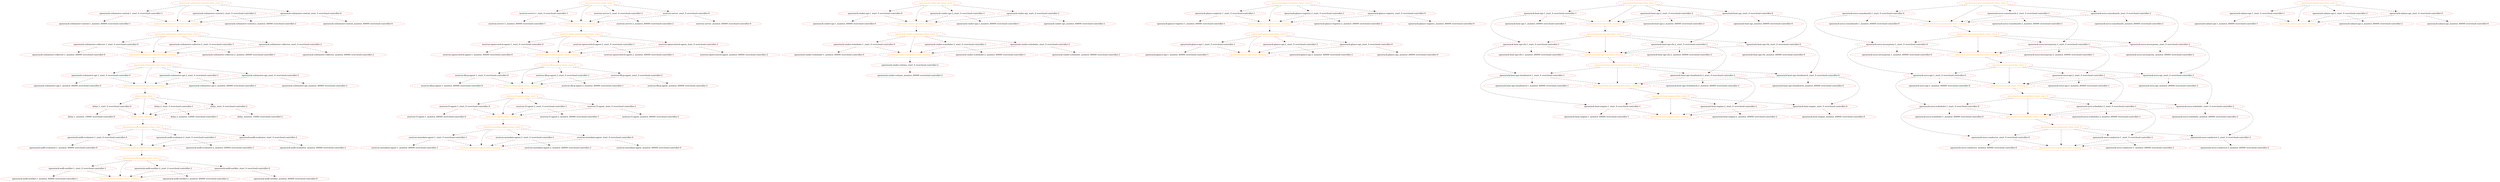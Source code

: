  digraph "g" {
"delay-clone_running_0" -> "openstack-aodh-evaluator-clone_start_0" [ style = dashed]
"delay-clone_running_0" [ style=dashed color="red" fontcolor="orange"]
"delay-clone_start_0" -> "delay-clone_running_0" [ style = dashed]
"delay-clone_start_0" -> "delay:1_start_0 overcloud-controller-0" [ style = dashed]
"delay-clone_start_0" -> "delay:2_start_0 overcloud-controller-1" [ style = dashed]
"delay-clone_start_0" -> "delay_start_0 overcloud-controller-2" [ style = dashed]
"delay-clone_start_0" [ style=dashed color="red" fontcolor="orange"]
"delay:1_monitor_10000 overcloud-controller-0" [ style=dashed color="red" fontcolor="black"]
"delay:1_start_0 overcloud-controller-0" -> "delay-clone_running_0" [ style = dashed]
"delay:1_start_0 overcloud-controller-0" -> "delay:1_monitor_10000 overcloud-controller-0" [ style = dashed]
"delay:1_start_0 overcloud-controller-0" [ style=dashed color="red" fontcolor="black"]
"delay:2_monitor_10000 overcloud-controller-1" [ style=dashed color="red" fontcolor="black"]
"delay:2_start_0 overcloud-controller-1" -> "delay-clone_running_0" [ style = dashed]
"delay:2_start_0 overcloud-controller-1" -> "delay:2_monitor_10000 overcloud-controller-1" [ style = dashed]
"delay:2_start_0 overcloud-controller-1" [ style=dashed color="red" fontcolor="black"]
"delay_monitor_10000 overcloud-controller-2" [ style=dashed color="red" fontcolor="black"]
"delay_start_0 overcloud-controller-2" -> "delay-clone_running_0" [ style = dashed]
"delay_start_0 overcloud-controller-2" -> "delay_monitor_10000 overcloud-controller-2" [ style = dashed]
"delay_start_0 overcloud-controller-2" [ style=dashed color="red" fontcolor="black"]
"neutron-dhcp-agent-clone_running_0" -> "neutron-l3-agent-clone_start_0" [ style = dashed]
"neutron-dhcp-agent-clone_running_0" [ style=dashed color="red" fontcolor="orange"]
"neutron-dhcp-agent-clone_start_0" -> "neutron-dhcp-agent-clone_running_0" [ style = dashed]
"neutron-dhcp-agent-clone_start_0" -> "neutron-dhcp-agent:1_start_0 overcloud-controller-0" [ style = dashed]
"neutron-dhcp-agent-clone_start_0" -> "neutron-dhcp-agent:2_start_0 overcloud-controller-1" [ style = dashed]
"neutron-dhcp-agent-clone_start_0" -> "neutron-dhcp-agent_start_0 overcloud-controller-2" [ style = dashed]
"neutron-dhcp-agent-clone_start_0" [ style=dashed color="red" fontcolor="orange"]
"neutron-dhcp-agent:1_monitor_60000 overcloud-controller-0" [ style=dashed color="red" fontcolor="black"]
"neutron-dhcp-agent:1_start_0 overcloud-controller-0" -> "neutron-dhcp-agent-clone_running_0" [ style = dashed]
"neutron-dhcp-agent:1_start_0 overcloud-controller-0" -> "neutron-dhcp-agent:1_monitor_60000 overcloud-controller-0" [ style = dashed]
"neutron-dhcp-agent:1_start_0 overcloud-controller-0" [ style=dashed color="red" fontcolor="black"]
"neutron-dhcp-agent:2_monitor_60000 overcloud-controller-1" [ style=dashed color="red" fontcolor="black"]
"neutron-dhcp-agent:2_start_0 overcloud-controller-1" -> "neutron-dhcp-agent-clone_running_0" [ style = dashed]
"neutron-dhcp-agent:2_start_0 overcloud-controller-1" -> "neutron-dhcp-agent:2_monitor_60000 overcloud-controller-1" [ style = dashed]
"neutron-dhcp-agent:2_start_0 overcloud-controller-1" [ style=dashed color="red" fontcolor="black"]
"neutron-dhcp-agent_monitor_60000 overcloud-controller-2" [ style=dashed color="red" fontcolor="black"]
"neutron-dhcp-agent_start_0 overcloud-controller-2" -> "neutron-dhcp-agent-clone_running_0" [ style = dashed]
"neutron-dhcp-agent_start_0 overcloud-controller-2" -> "neutron-dhcp-agent_monitor_60000 overcloud-controller-2" [ style = dashed]
"neutron-dhcp-agent_start_0 overcloud-controller-2" [ style=dashed color="red" fontcolor="black"]
"neutron-l3-agent-clone_running_0" -> "neutron-metadata-agent-clone_start_0" [ style = dashed]
"neutron-l3-agent-clone_running_0" [ style=dashed color="red" fontcolor="orange"]
"neutron-l3-agent-clone_start_0" -> "neutron-l3-agent-clone_running_0" [ style = dashed]
"neutron-l3-agent-clone_start_0" -> "neutron-l3-agent:1_start_0 overcloud-controller-0" [ style = dashed]
"neutron-l3-agent-clone_start_0" -> "neutron-l3-agent:2_start_0 overcloud-controller-1" [ style = dashed]
"neutron-l3-agent-clone_start_0" -> "neutron-l3-agent_start_0 overcloud-controller-2" [ style = dashed]
"neutron-l3-agent-clone_start_0" [ style=dashed color="red" fontcolor="orange"]
"neutron-l3-agent:1_monitor_60000 overcloud-controller-0" [ style=dashed color="red" fontcolor="black"]
"neutron-l3-agent:1_start_0 overcloud-controller-0" -> "neutron-l3-agent-clone_running_0" [ style = dashed]
"neutron-l3-agent:1_start_0 overcloud-controller-0" -> "neutron-l3-agent:1_monitor_60000 overcloud-controller-0" [ style = dashed]
"neutron-l3-agent:1_start_0 overcloud-controller-0" [ style=dashed color="red" fontcolor="black"]
"neutron-l3-agent:2_monitor_60000 overcloud-controller-1" [ style=dashed color="red" fontcolor="black"]
"neutron-l3-agent:2_start_0 overcloud-controller-1" -> "neutron-l3-agent-clone_running_0" [ style = dashed]
"neutron-l3-agent:2_start_0 overcloud-controller-1" -> "neutron-l3-agent:2_monitor_60000 overcloud-controller-1" [ style = dashed]
"neutron-l3-agent:2_start_0 overcloud-controller-1" [ style=dashed color="red" fontcolor="black"]
"neutron-l3-agent_monitor_60000 overcloud-controller-2" [ style=dashed color="red" fontcolor="black"]
"neutron-l3-agent_start_0 overcloud-controller-2" -> "neutron-l3-agent-clone_running_0" [ style = dashed]
"neutron-l3-agent_start_0 overcloud-controller-2" -> "neutron-l3-agent_monitor_60000 overcloud-controller-2" [ style = dashed]
"neutron-l3-agent_start_0 overcloud-controller-2" [ style=dashed color="red" fontcolor="black"]
"neutron-metadata-agent-clone_running_0" [ style=dashed color="red" fontcolor="orange"]
"neutron-metadata-agent-clone_start_0" -> "neutron-metadata-agent-clone_running_0" [ style = dashed]
"neutron-metadata-agent-clone_start_0" -> "neutron-metadata-agent:1_start_0 overcloud-controller-1" [ style = dashed]
"neutron-metadata-agent-clone_start_0" -> "neutron-metadata-agent:2_start_0 overcloud-controller-2" [ style = dashed]
"neutron-metadata-agent-clone_start_0" -> "neutron-metadata-agent_start_0 overcloud-controller-0" [ style = dashed]
"neutron-metadata-agent-clone_start_0" [ style=dashed color="red" fontcolor="orange"]
"neutron-metadata-agent:1_monitor_60000 overcloud-controller-1" [ style=dashed color="red" fontcolor="black"]
"neutron-metadata-agent:1_start_0 overcloud-controller-1" -> "neutron-metadata-agent-clone_running_0" [ style = dashed]
"neutron-metadata-agent:1_start_0 overcloud-controller-1" -> "neutron-metadata-agent:1_monitor_60000 overcloud-controller-1" [ style = dashed]
"neutron-metadata-agent:1_start_0 overcloud-controller-1" [ style=dashed color="red" fontcolor="black"]
"neutron-metadata-agent:2_monitor_60000 overcloud-controller-2" [ style=dashed color="red" fontcolor="black"]
"neutron-metadata-agent:2_start_0 overcloud-controller-2" -> "neutron-metadata-agent-clone_running_0" [ style = dashed]
"neutron-metadata-agent:2_start_0 overcloud-controller-2" -> "neutron-metadata-agent:2_monitor_60000 overcloud-controller-2" [ style = dashed]
"neutron-metadata-agent:2_start_0 overcloud-controller-2" [ style=dashed color="red" fontcolor="black"]
"neutron-metadata-agent_monitor_60000 overcloud-controller-0" [ style=dashed color="red" fontcolor="black"]
"neutron-metadata-agent_start_0 overcloud-controller-0" -> "neutron-metadata-agent-clone_running_0" [ style = dashed]
"neutron-metadata-agent_start_0 overcloud-controller-0" -> "neutron-metadata-agent_monitor_60000 overcloud-controller-0" [ style = dashed]
"neutron-metadata-agent_start_0 overcloud-controller-0" [ style=dashed color="red" fontcolor="black"]
"neutron-openvswitch-agent-clone_running_0" -> "neutron-dhcp-agent-clone_start_0" [ style = dashed]
"neutron-openvswitch-agent-clone_running_0" [ style=dashed color="red" fontcolor="orange"]
"neutron-openvswitch-agent-clone_start_0" -> "neutron-openvswitch-agent-clone_running_0" [ style = dashed]
"neutron-openvswitch-agent-clone_start_0" -> "neutron-openvswitch-agent:1_start_0 overcloud-controller-0" [ style = dashed]
"neutron-openvswitch-agent-clone_start_0" -> "neutron-openvswitch-agent:2_start_0 overcloud-controller-1" [ style = dashed]
"neutron-openvswitch-agent-clone_start_0" -> "neutron-openvswitch-agent_start_0 overcloud-controller-2" [ style = dashed]
"neutron-openvswitch-agent-clone_start_0" [ style=dashed color="red" fontcolor="orange"]
"neutron-openvswitch-agent:1_monitor_60000 overcloud-controller-0" [ style=dashed color="red" fontcolor="black"]
"neutron-openvswitch-agent:1_start_0 overcloud-controller-0" -> "neutron-openvswitch-agent-clone_running_0" [ style = dashed]
"neutron-openvswitch-agent:1_start_0 overcloud-controller-0" -> "neutron-openvswitch-agent:1_monitor_60000 overcloud-controller-0" [ style = dashed]
"neutron-openvswitch-agent:1_start_0 overcloud-controller-0" [ style=dashed color="red" fontcolor="black"]
"neutron-openvswitch-agent:2_monitor_60000 overcloud-controller-1" [ style=dashed color="red" fontcolor="black"]
"neutron-openvswitch-agent:2_start_0 overcloud-controller-1" -> "neutron-openvswitch-agent-clone_running_0" [ style = dashed]
"neutron-openvswitch-agent:2_start_0 overcloud-controller-1" -> "neutron-openvswitch-agent:2_monitor_60000 overcloud-controller-1" [ style = dashed]
"neutron-openvswitch-agent:2_start_0 overcloud-controller-1" [ style=dashed color="red" fontcolor="black"]
"neutron-openvswitch-agent_monitor_60000 overcloud-controller-2" [ style=dashed color="red" fontcolor="black"]
"neutron-openvswitch-agent_start_0 overcloud-controller-2" -> "neutron-openvswitch-agent-clone_running_0" [ style = dashed]
"neutron-openvswitch-agent_start_0 overcloud-controller-2" -> "neutron-openvswitch-agent_monitor_60000 overcloud-controller-2" [ style = dashed]
"neutron-openvswitch-agent_start_0 overcloud-controller-2" [ style=dashed color="red" fontcolor="black"]
"neutron-server-clone_running_0" -> "neutron-openvswitch-agent-clone_start_0" [ style = dashed]
"neutron-server-clone_running_0" [ style=dashed color="red" fontcolor="orange"]
"neutron-server-clone_start_0" -> "neutron-server-clone_running_0" [ style = dashed]
"neutron-server-clone_start_0" -> "neutron-server:1_start_0 overcloud-controller-1" [ style = dashed]
"neutron-server-clone_start_0" -> "neutron-server:2_start_0 overcloud-controller-2" [ style = dashed]
"neutron-server-clone_start_0" -> "neutron-server_start_0 overcloud-controller-0" [ style = dashed]
"neutron-server-clone_start_0" [ style=dashed color="red" fontcolor="orange"]
"neutron-server:1_monitor_60000 overcloud-controller-1" [ style=dashed color="red" fontcolor="black"]
"neutron-server:1_start_0 overcloud-controller-1" -> "neutron-server-clone_running_0" [ style = dashed]
"neutron-server:1_start_0 overcloud-controller-1" -> "neutron-server:1_monitor_60000 overcloud-controller-1" [ style = dashed]
"neutron-server:1_start_0 overcloud-controller-1" [ style=dashed color="red" fontcolor="black"]
"neutron-server:2_monitor_60000 overcloud-controller-2" [ style=dashed color="red" fontcolor="black"]
"neutron-server:2_start_0 overcloud-controller-2" -> "neutron-server-clone_running_0" [ style = dashed]
"neutron-server:2_start_0 overcloud-controller-2" -> "neutron-server:2_monitor_60000 overcloud-controller-2" [ style = dashed]
"neutron-server:2_start_0 overcloud-controller-2" [ style=dashed color="red" fontcolor="black"]
"neutron-server_monitor_60000 overcloud-controller-0" [ style=dashed color="red" fontcolor="black"]
"neutron-server_start_0 overcloud-controller-0" -> "neutron-server-clone_running_0" [ style = dashed]
"neutron-server_start_0 overcloud-controller-0" -> "neutron-server_monitor_60000 overcloud-controller-0" [ style = dashed]
"neutron-server_start_0 overcloud-controller-0" [ style=dashed color="red" fontcolor="black"]
"openstack-aodh-evaluator-clone_running_0" -> "openstack-aodh-notifier-clone_start_0" [ style = dashed]
"openstack-aodh-evaluator-clone_running_0" [ style=dashed color="red" fontcolor="orange"]
"openstack-aodh-evaluator-clone_start_0" -> "openstack-aodh-evaluator-clone_running_0" [ style = dashed]
"openstack-aodh-evaluator-clone_start_0" -> "openstack-aodh-evaluator:1_start_0 overcloud-controller-0" [ style = dashed]
"openstack-aodh-evaluator-clone_start_0" -> "openstack-aodh-evaluator:2_start_0 overcloud-controller-1" [ style = dashed]
"openstack-aodh-evaluator-clone_start_0" -> "openstack-aodh-evaluator_start_0 overcloud-controller-2" [ style = dashed]
"openstack-aodh-evaluator-clone_start_0" [ style=dashed color="red" fontcolor="orange"]
"openstack-aodh-evaluator:1_monitor_60000 overcloud-controller-0" [ style=dashed color="red" fontcolor="black"]
"openstack-aodh-evaluator:1_start_0 overcloud-controller-0" -> "openstack-aodh-evaluator-clone_running_0" [ style = dashed]
"openstack-aodh-evaluator:1_start_0 overcloud-controller-0" -> "openstack-aodh-evaluator:1_monitor_60000 overcloud-controller-0" [ style = dashed]
"openstack-aodh-evaluator:1_start_0 overcloud-controller-0" [ style=dashed color="red" fontcolor="black"]
"openstack-aodh-evaluator:2_monitor_60000 overcloud-controller-1" [ style=dashed color="red" fontcolor="black"]
"openstack-aodh-evaluator:2_start_0 overcloud-controller-1" -> "openstack-aodh-evaluator-clone_running_0" [ style = dashed]
"openstack-aodh-evaluator:2_start_0 overcloud-controller-1" -> "openstack-aodh-evaluator:2_monitor_60000 overcloud-controller-1" [ style = dashed]
"openstack-aodh-evaluator:2_start_0 overcloud-controller-1" [ style=dashed color="red" fontcolor="black"]
"openstack-aodh-evaluator_monitor_60000 overcloud-controller-2" [ style=dashed color="red" fontcolor="black"]
"openstack-aodh-evaluator_start_0 overcloud-controller-2" -> "openstack-aodh-evaluator-clone_running_0" [ style = dashed]
"openstack-aodh-evaluator_start_0 overcloud-controller-2" -> "openstack-aodh-evaluator_monitor_60000 overcloud-controller-2" [ style = dashed]
"openstack-aodh-evaluator_start_0 overcloud-controller-2" [ style=dashed color="red" fontcolor="black"]
"openstack-aodh-notifier-clone_running_0" [ style=dashed color="red" fontcolor="orange"]
"openstack-aodh-notifier-clone_start_0" -> "openstack-aodh-notifier-clone_running_0" [ style = dashed]
"openstack-aodh-notifier-clone_start_0" -> "openstack-aodh-notifier:1_start_0 overcloud-controller-1" [ style = dashed]
"openstack-aodh-notifier-clone_start_0" -> "openstack-aodh-notifier:2_start_0 overcloud-controller-2" [ style = dashed]
"openstack-aodh-notifier-clone_start_0" -> "openstack-aodh-notifier_start_0 overcloud-controller-0" [ style = dashed]
"openstack-aodh-notifier-clone_start_0" [ style=dashed color="red" fontcolor="orange"]
"openstack-aodh-notifier:1_monitor_60000 overcloud-controller-1" [ style=dashed color="red" fontcolor="black"]
"openstack-aodh-notifier:1_start_0 overcloud-controller-1" -> "openstack-aodh-notifier-clone_running_0" [ style = dashed]
"openstack-aodh-notifier:1_start_0 overcloud-controller-1" -> "openstack-aodh-notifier:1_monitor_60000 overcloud-controller-1" [ style = dashed]
"openstack-aodh-notifier:1_start_0 overcloud-controller-1" [ style=dashed color="red" fontcolor="black"]
"openstack-aodh-notifier:2_monitor_60000 overcloud-controller-2" [ style=dashed color="red" fontcolor="black"]
"openstack-aodh-notifier:2_start_0 overcloud-controller-2" -> "openstack-aodh-notifier-clone_running_0" [ style = dashed]
"openstack-aodh-notifier:2_start_0 overcloud-controller-2" -> "openstack-aodh-notifier:2_monitor_60000 overcloud-controller-2" [ style = dashed]
"openstack-aodh-notifier:2_start_0 overcloud-controller-2" [ style=dashed color="red" fontcolor="black"]
"openstack-aodh-notifier_monitor_60000 overcloud-controller-0" [ style=dashed color="red" fontcolor="black"]
"openstack-aodh-notifier_start_0 overcloud-controller-0" -> "openstack-aodh-notifier-clone_running_0" [ style = dashed]
"openstack-aodh-notifier_start_0 overcloud-controller-0" -> "openstack-aodh-notifier_monitor_60000 overcloud-controller-0" [ style = dashed]
"openstack-aodh-notifier_start_0 overcloud-controller-0" [ style=dashed color="red" fontcolor="black"]
"openstack-ceilometer-api-clone_running_0" -> "delay-clone_start_0" [ style = dashed]
"openstack-ceilometer-api-clone_running_0" [ style=dashed color="red" fontcolor="orange"]
"openstack-ceilometer-api-clone_start_0" -> "openstack-ceilometer-api-clone_running_0" [ style = dashed]
"openstack-ceilometer-api-clone_start_0" -> "openstack-ceilometer-api:1_start_0 overcloud-controller-0" [ style = dashed]
"openstack-ceilometer-api-clone_start_0" -> "openstack-ceilometer-api:2_start_0 overcloud-controller-1" [ style = dashed]
"openstack-ceilometer-api-clone_start_0" -> "openstack-ceilometer-api_start_0 overcloud-controller-2" [ style = dashed]
"openstack-ceilometer-api-clone_start_0" [ style=dashed color="red" fontcolor="orange"]
"openstack-ceilometer-api:1_monitor_60000 overcloud-controller-0" [ style=dashed color="red" fontcolor="black"]
"openstack-ceilometer-api:1_start_0 overcloud-controller-0" -> "openstack-ceilometer-api-clone_running_0" [ style = dashed]
"openstack-ceilometer-api:1_start_0 overcloud-controller-0" -> "openstack-ceilometer-api:1_monitor_60000 overcloud-controller-0" [ style = dashed]
"openstack-ceilometer-api:1_start_0 overcloud-controller-0" [ style=dashed color="red" fontcolor="black"]
"openstack-ceilometer-api:2_monitor_60000 overcloud-controller-1" [ style=dashed color="red" fontcolor="black"]
"openstack-ceilometer-api:2_start_0 overcloud-controller-1" -> "openstack-ceilometer-api-clone_running_0" [ style = dashed]
"openstack-ceilometer-api:2_start_0 overcloud-controller-1" -> "openstack-ceilometer-api:2_monitor_60000 overcloud-controller-1" [ style = dashed]
"openstack-ceilometer-api:2_start_0 overcloud-controller-1" [ style=dashed color="red" fontcolor="black"]
"openstack-ceilometer-api_monitor_60000 overcloud-controller-2" [ style=dashed color="red" fontcolor="black"]
"openstack-ceilometer-api_start_0 overcloud-controller-2" -> "openstack-ceilometer-api-clone_running_0" [ style = dashed]
"openstack-ceilometer-api_start_0 overcloud-controller-2" -> "openstack-ceilometer-api_monitor_60000 overcloud-controller-2" [ style = dashed]
"openstack-ceilometer-api_start_0 overcloud-controller-2" [ style=dashed color="red" fontcolor="black"]
"openstack-ceilometer-central-clone_running_0" -> "openstack-ceilometer-collector-clone_start_0" [ style = dashed]
"openstack-ceilometer-central-clone_running_0" [ style=dashed color="red" fontcolor="orange"]
"openstack-ceilometer-central-clone_start_0" -> "openstack-ceilometer-central-clone_running_0" [ style = dashed]
"openstack-ceilometer-central-clone_start_0" -> "openstack-ceilometer-central:1_start_0 overcloud-controller-1" [ style = dashed]
"openstack-ceilometer-central-clone_start_0" -> "openstack-ceilometer-central:2_start_0 overcloud-controller-2" [ style = dashed]
"openstack-ceilometer-central-clone_start_0" -> "openstack-ceilometer-central_start_0 overcloud-controller-0" [ style = dashed]
"openstack-ceilometer-central-clone_start_0" [ style=dashed color="red" fontcolor="orange"]
"openstack-ceilometer-central:1_monitor_60000 overcloud-controller-1" [ style=dashed color="red" fontcolor="black"]
"openstack-ceilometer-central:1_start_0 overcloud-controller-1" -> "openstack-ceilometer-central-clone_running_0" [ style = dashed]
"openstack-ceilometer-central:1_start_0 overcloud-controller-1" -> "openstack-ceilometer-central:1_monitor_60000 overcloud-controller-1" [ style = dashed]
"openstack-ceilometer-central:1_start_0 overcloud-controller-1" [ style=dashed color="red" fontcolor="black"]
"openstack-ceilometer-central:2_monitor_60000 overcloud-controller-2" [ style=dashed color="red" fontcolor="black"]
"openstack-ceilometer-central:2_start_0 overcloud-controller-2" -> "openstack-ceilometer-central-clone_running_0" [ style = dashed]
"openstack-ceilometer-central:2_start_0 overcloud-controller-2" -> "openstack-ceilometer-central:2_monitor_60000 overcloud-controller-2" [ style = dashed]
"openstack-ceilometer-central:2_start_0 overcloud-controller-2" [ style=dashed color="red" fontcolor="black"]
"openstack-ceilometer-central_monitor_60000 overcloud-controller-0" [ style=dashed color="red" fontcolor="black"]
"openstack-ceilometer-central_start_0 overcloud-controller-0" -> "openstack-ceilometer-central-clone_running_0" [ style = dashed]
"openstack-ceilometer-central_start_0 overcloud-controller-0" -> "openstack-ceilometer-central_monitor_60000 overcloud-controller-0" [ style = dashed]
"openstack-ceilometer-central_start_0 overcloud-controller-0" [ style=dashed color="red" fontcolor="black"]
"openstack-ceilometer-collector-clone_running_0" -> "openstack-ceilometer-api-clone_start_0" [ style = dashed]
"openstack-ceilometer-collector-clone_running_0" [ style=dashed color="red" fontcolor="orange"]
"openstack-ceilometer-collector-clone_start_0" -> "openstack-ceilometer-collector-clone_running_0" [ style = dashed]
"openstack-ceilometer-collector-clone_start_0" -> "openstack-ceilometer-collector:1_start_0 overcloud-controller-0" [ style = dashed]
"openstack-ceilometer-collector-clone_start_0" -> "openstack-ceilometer-collector:2_start_0 overcloud-controller-1" [ style = dashed]
"openstack-ceilometer-collector-clone_start_0" -> "openstack-ceilometer-collector_start_0 overcloud-controller-2" [ style = dashed]
"openstack-ceilometer-collector-clone_start_0" [ style=dashed color="red" fontcolor="orange"]
"openstack-ceilometer-collector:1_monitor_60000 overcloud-controller-0" [ style=dashed color="red" fontcolor="black"]
"openstack-ceilometer-collector:1_start_0 overcloud-controller-0" -> "openstack-ceilometer-collector-clone_running_0" [ style = dashed]
"openstack-ceilometer-collector:1_start_0 overcloud-controller-0" -> "openstack-ceilometer-collector:1_monitor_60000 overcloud-controller-0" [ style = dashed]
"openstack-ceilometer-collector:1_start_0 overcloud-controller-0" [ style=dashed color="red" fontcolor="black"]
"openstack-ceilometer-collector:2_monitor_60000 overcloud-controller-1" [ style=dashed color="red" fontcolor="black"]
"openstack-ceilometer-collector:2_start_0 overcloud-controller-1" -> "openstack-ceilometer-collector-clone_running_0" [ style = dashed]
"openstack-ceilometer-collector:2_start_0 overcloud-controller-1" -> "openstack-ceilometer-collector:2_monitor_60000 overcloud-controller-1" [ style = dashed]
"openstack-ceilometer-collector:2_start_0 overcloud-controller-1" [ style=dashed color="red" fontcolor="black"]
"openstack-ceilometer-collector_monitor_60000 overcloud-controller-2" [ style=dashed color="red" fontcolor="black"]
"openstack-ceilometer-collector_start_0 overcloud-controller-2" -> "openstack-ceilometer-collector-clone_running_0" [ style = dashed]
"openstack-ceilometer-collector_start_0 overcloud-controller-2" -> "openstack-ceilometer-collector_monitor_60000 overcloud-controller-2" [ style = dashed]
"openstack-ceilometer-collector_start_0 overcloud-controller-2" [ style=dashed color="red" fontcolor="black"]
"openstack-cinder-api-clone_running_0" -> "openstack-cinder-scheduler-clone_start_0" [ style = dashed]
"openstack-cinder-api-clone_running_0" [ style=dashed color="red" fontcolor="orange"]
"openstack-cinder-api-clone_start_0" -> "openstack-cinder-api-clone_running_0" [ style = dashed]
"openstack-cinder-api-clone_start_0" -> "openstack-cinder-api:1_start_0 overcloud-controller-0" [ style = dashed]
"openstack-cinder-api-clone_start_0" -> "openstack-cinder-api:2_start_0 overcloud-controller-1" [ style = dashed]
"openstack-cinder-api-clone_start_0" -> "openstack-cinder-api_start_0 overcloud-controller-2" [ style = dashed]
"openstack-cinder-api-clone_start_0" [ style=dashed color="red" fontcolor="orange"]
"openstack-cinder-api:1_monitor_60000 overcloud-controller-0" [ style=dashed color="red" fontcolor="black"]
"openstack-cinder-api:1_start_0 overcloud-controller-0" -> "openstack-cinder-api-clone_running_0" [ style = dashed]
"openstack-cinder-api:1_start_0 overcloud-controller-0" -> "openstack-cinder-api:1_monitor_60000 overcloud-controller-0" [ style = dashed]
"openstack-cinder-api:1_start_0 overcloud-controller-0" [ style=dashed color="red" fontcolor="black"]
"openstack-cinder-api:2_monitor_60000 overcloud-controller-1" [ style=dashed color="red" fontcolor="black"]
"openstack-cinder-api:2_start_0 overcloud-controller-1" -> "openstack-cinder-api-clone_running_0" [ style = dashed]
"openstack-cinder-api:2_start_0 overcloud-controller-1" -> "openstack-cinder-api:2_monitor_60000 overcloud-controller-1" [ style = dashed]
"openstack-cinder-api:2_start_0 overcloud-controller-1" [ style=dashed color="red" fontcolor="black"]
"openstack-cinder-api_monitor_60000 overcloud-controller-2" [ style=dashed color="red" fontcolor="black"]
"openstack-cinder-api_start_0 overcloud-controller-2" -> "openstack-cinder-api-clone_running_0" [ style = dashed]
"openstack-cinder-api_start_0 overcloud-controller-2" -> "openstack-cinder-api_monitor_60000 overcloud-controller-2" [ style = dashed]
"openstack-cinder-api_start_0 overcloud-controller-2" [ style=dashed color="red" fontcolor="black"]
"openstack-cinder-scheduler-clone_running_0" -> "openstack-cinder-volume_start_0 overcloud-controller-2" [ style = dashed]
"openstack-cinder-scheduler-clone_running_0" [ style=dashed color="red" fontcolor="orange"]
"openstack-cinder-scheduler-clone_start_0" -> "openstack-cinder-scheduler-clone_running_0" [ style = dashed]
"openstack-cinder-scheduler-clone_start_0" -> "openstack-cinder-scheduler:1_start_0 overcloud-controller-0" [ style = dashed]
"openstack-cinder-scheduler-clone_start_0" -> "openstack-cinder-scheduler:2_start_0 overcloud-controller-1" [ style = dashed]
"openstack-cinder-scheduler-clone_start_0" -> "openstack-cinder-scheduler_start_0 overcloud-controller-2" [ style = dashed]
"openstack-cinder-scheduler-clone_start_0" [ style=dashed color="red" fontcolor="orange"]
"openstack-cinder-scheduler:1_monitor_60000 overcloud-controller-0" [ style=dashed color="red" fontcolor="black"]
"openstack-cinder-scheduler:1_start_0 overcloud-controller-0" -> "openstack-cinder-scheduler-clone_running_0" [ style = dashed]
"openstack-cinder-scheduler:1_start_0 overcloud-controller-0" -> "openstack-cinder-scheduler:1_monitor_60000 overcloud-controller-0" [ style = dashed]
"openstack-cinder-scheduler:1_start_0 overcloud-controller-0" [ style=dashed color="red" fontcolor="black"]
"openstack-cinder-scheduler:2_monitor_60000 overcloud-controller-1" [ style=dashed color="red" fontcolor="black"]
"openstack-cinder-scheduler:2_start_0 overcloud-controller-1" -> "openstack-cinder-scheduler-clone_running_0" [ style = dashed]
"openstack-cinder-scheduler:2_start_0 overcloud-controller-1" -> "openstack-cinder-scheduler:2_monitor_60000 overcloud-controller-1" [ style = dashed]
"openstack-cinder-scheduler:2_start_0 overcloud-controller-1" [ style=dashed color="red" fontcolor="black"]
"openstack-cinder-scheduler_monitor_60000 overcloud-controller-2" [ style=dashed color="red" fontcolor="black"]
"openstack-cinder-scheduler_start_0 overcloud-controller-2" -> "openstack-cinder-scheduler-clone_running_0" [ style = dashed]
"openstack-cinder-scheduler_start_0 overcloud-controller-2" -> "openstack-cinder-scheduler_monitor_60000 overcloud-controller-2" [ style = dashed]
"openstack-cinder-scheduler_start_0 overcloud-controller-2" [ style=dashed color="red" fontcolor="black"]
"openstack-cinder-volume_monitor_60000 overcloud-controller-2" [ style=dashed color="red" fontcolor="black"]
"openstack-cinder-volume_start_0 overcloud-controller-2" -> "openstack-cinder-volume_monitor_60000 overcloud-controller-2" [ style = dashed]
"openstack-cinder-volume_start_0 overcloud-controller-2" [ style=dashed color="red" fontcolor="black"]
"openstack-glance-api-clone_running_0" [ style=dashed color="red" fontcolor="orange"]
"openstack-glance-api-clone_start_0" -> "openstack-glance-api-clone_running_0" [ style = dashed]
"openstack-glance-api-clone_start_0" -> "openstack-glance-api:1_start_0 overcloud-controller-1" [ style = dashed]
"openstack-glance-api-clone_start_0" -> "openstack-glance-api:2_start_0 overcloud-controller-2" [ style = dashed]
"openstack-glance-api-clone_start_0" -> "openstack-glance-api_start_0 overcloud-controller-0" [ style = dashed]
"openstack-glance-api-clone_start_0" [ style=dashed color="red" fontcolor="orange"]
"openstack-glance-api:1_monitor_60000 overcloud-controller-1" [ style=dashed color="red" fontcolor="black"]
"openstack-glance-api:1_start_0 overcloud-controller-1" -> "openstack-glance-api-clone_running_0" [ style = dashed]
"openstack-glance-api:1_start_0 overcloud-controller-1" -> "openstack-glance-api:1_monitor_60000 overcloud-controller-1" [ style = dashed]
"openstack-glance-api:1_start_0 overcloud-controller-1" [ style=dashed color="red" fontcolor="black"]
"openstack-glance-api:2_monitor_60000 overcloud-controller-2" [ style=dashed color="red" fontcolor="black"]
"openstack-glance-api:2_start_0 overcloud-controller-2" -> "openstack-glance-api-clone_running_0" [ style = dashed]
"openstack-glance-api:2_start_0 overcloud-controller-2" -> "openstack-glance-api:2_monitor_60000 overcloud-controller-2" [ style = dashed]
"openstack-glance-api:2_start_0 overcloud-controller-2" [ style=dashed color="red" fontcolor="black"]
"openstack-glance-api_monitor_60000 overcloud-controller-0" [ style=dashed color="red" fontcolor="black"]
"openstack-glance-api_start_0 overcloud-controller-0" -> "openstack-glance-api-clone_running_0" [ style = dashed]
"openstack-glance-api_start_0 overcloud-controller-0" -> "openstack-glance-api_monitor_60000 overcloud-controller-0" [ style = dashed]
"openstack-glance-api_start_0 overcloud-controller-0" [ style=dashed color="red" fontcolor="black"]
"openstack-glance-registry-clone_running_0" -> "openstack-glance-api-clone_start_0" [ style = dashed]
"openstack-glance-registry-clone_running_0" [ style=dashed color="red" fontcolor="orange"]
"openstack-glance-registry-clone_start_0" -> "openstack-glance-registry-clone_running_0" [ style = dashed]
"openstack-glance-registry-clone_start_0" -> "openstack-glance-registry:1_start_0 overcloud-controller-1" [ style = dashed]
"openstack-glance-registry-clone_start_0" -> "openstack-glance-registry:2_start_0 overcloud-controller-2" [ style = dashed]
"openstack-glance-registry-clone_start_0" -> "openstack-glance-registry_start_0 overcloud-controller-0" [ style = dashed]
"openstack-glance-registry-clone_start_0" [ style=dashed color="red" fontcolor="orange"]
"openstack-glance-registry:1_monitor_60000 overcloud-controller-1" [ style=dashed color="red" fontcolor="black"]
"openstack-glance-registry:1_start_0 overcloud-controller-1" -> "openstack-glance-registry-clone_running_0" [ style = dashed]
"openstack-glance-registry:1_start_0 overcloud-controller-1" -> "openstack-glance-registry:1_monitor_60000 overcloud-controller-1" [ style = dashed]
"openstack-glance-registry:1_start_0 overcloud-controller-1" [ style=dashed color="red" fontcolor="black"]
"openstack-glance-registry:2_monitor_60000 overcloud-controller-2" [ style=dashed color="red" fontcolor="black"]
"openstack-glance-registry:2_start_0 overcloud-controller-2" -> "openstack-glance-registry-clone_running_0" [ style = dashed]
"openstack-glance-registry:2_start_0 overcloud-controller-2" -> "openstack-glance-registry:2_monitor_60000 overcloud-controller-2" [ style = dashed]
"openstack-glance-registry:2_start_0 overcloud-controller-2" [ style=dashed color="red" fontcolor="black"]
"openstack-glance-registry_monitor_60000 overcloud-controller-0" [ style=dashed color="red" fontcolor="black"]
"openstack-glance-registry_start_0 overcloud-controller-0" -> "openstack-glance-registry-clone_running_0" [ style = dashed]
"openstack-glance-registry_start_0 overcloud-controller-0" -> "openstack-glance-registry_monitor_60000 overcloud-controller-0" [ style = dashed]
"openstack-glance-registry_start_0 overcloud-controller-0" [ style=dashed color="red" fontcolor="black"]
"openstack-heat-api-cfn-clone_running_0" -> "openstack-heat-api-cloudwatch-clone_start_0" [ style = dashed]
"openstack-heat-api-cfn-clone_running_0" [ style=dashed color="red" fontcolor="orange"]
"openstack-heat-api-cfn-clone_start_0" -> "openstack-heat-api-cfn-clone_running_0" [ style = dashed]
"openstack-heat-api-cfn-clone_start_0" -> "openstack-heat-api-cfn:1_start_0 overcloud-controller-1" [ style = dashed]
"openstack-heat-api-cfn-clone_start_0" -> "openstack-heat-api-cfn:2_start_0 overcloud-controller-2" [ style = dashed]
"openstack-heat-api-cfn-clone_start_0" -> "openstack-heat-api-cfn_start_0 overcloud-controller-0" [ style = dashed]
"openstack-heat-api-cfn-clone_start_0" [ style=dashed color="red" fontcolor="orange"]
"openstack-heat-api-cfn:1_monitor_60000 overcloud-controller-1" [ style=dashed color="red" fontcolor="black"]
"openstack-heat-api-cfn:1_start_0 overcloud-controller-1" -> "openstack-heat-api-cfn-clone_running_0" [ style = dashed]
"openstack-heat-api-cfn:1_start_0 overcloud-controller-1" -> "openstack-heat-api-cfn:1_monitor_60000 overcloud-controller-1" [ style = dashed]
"openstack-heat-api-cfn:1_start_0 overcloud-controller-1" -> "openstack-heat-api-cloudwatch:1_start_0 overcloud-controller-1" [ style = dashed]
"openstack-heat-api-cfn:1_start_0 overcloud-controller-1" [ style=dashed color="red" fontcolor="black"]
"openstack-heat-api-cfn:2_monitor_60000 overcloud-controller-2" [ style=dashed color="red" fontcolor="black"]
"openstack-heat-api-cfn:2_start_0 overcloud-controller-2" -> "openstack-heat-api-cfn-clone_running_0" [ style = dashed]
"openstack-heat-api-cfn:2_start_0 overcloud-controller-2" -> "openstack-heat-api-cfn:2_monitor_60000 overcloud-controller-2" [ style = dashed]
"openstack-heat-api-cfn:2_start_0 overcloud-controller-2" -> "openstack-heat-api-cloudwatch:2_start_0 overcloud-controller-2" [ style = dashed]
"openstack-heat-api-cfn:2_start_0 overcloud-controller-2" [ style=dashed color="red" fontcolor="black"]
"openstack-heat-api-cfn_monitor_60000 overcloud-controller-0" [ style=dashed color="red" fontcolor="black"]
"openstack-heat-api-cfn_start_0 overcloud-controller-0" -> "openstack-heat-api-cfn-clone_running_0" [ style = dashed]
"openstack-heat-api-cfn_start_0 overcloud-controller-0" -> "openstack-heat-api-cfn_monitor_60000 overcloud-controller-0" [ style = dashed]
"openstack-heat-api-cfn_start_0 overcloud-controller-0" -> "openstack-heat-api-cloudwatch_start_0 overcloud-controller-0" [ style = dashed]
"openstack-heat-api-cfn_start_0 overcloud-controller-0" [ style=dashed color="red" fontcolor="black"]
"openstack-heat-api-clone_running_0" -> "openstack-heat-api-cfn-clone_start_0" [ style = dashed]
"openstack-heat-api-clone_running_0" [ style=dashed color="red" fontcolor="orange"]
"openstack-heat-api-clone_start_0" -> "openstack-heat-api-clone_running_0" [ style = dashed]
"openstack-heat-api-clone_start_0" -> "openstack-heat-api:1_start_0 overcloud-controller-1" [ style = dashed]
"openstack-heat-api-clone_start_0" -> "openstack-heat-api:2_start_0 overcloud-controller-2" [ style = dashed]
"openstack-heat-api-clone_start_0" -> "openstack-heat-api_start_0 overcloud-controller-0" [ style = dashed]
"openstack-heat-api-clone_start_0" [ style=dashed color="red" fontcolor="orange"]
"openstack-heat-api-cloudwatch-clone_running_0" -> "openstack-heat-engine-clone_start_0" [ style = dashed]
"openstack-heat-api-cloudwatch-clone_running_0" [ style=dashed color="red" fontcolor="orange"]
"openstack-heat-api-cloudwatch-clone_start_0" -> "openstack-heat-api-cloudwatch-clone_running_0" [ style = dashed]
"openstack-heat-api-cloudwatch-clone_start_0" -> "openstack-heat-api-cloudwatch:1_start_0 overcloud-controller-1" [ style = dashed]
"openstack-heat-api-cloudwatch-clone_start_0" -> "openstack-heat-api-cloudwatch:2_start_0 overcloud-controller-2" [ style = dashed]
"openstack-heat-api-cloudwatch-clone_start_0" -> "openstack-heat-api-cloudwatch_start_0 overcloud-controller-0" [ style = dashed]
"openstack-heat-api-cloudwatch-clone_start_0" [ style=dashed color="red" fontcolor="orange"]
"openstack-heat-api-cloudwatch:1_monitor_60000 overcloud-controller-1" [ style=dashed color="red" fontcolor="black"]
"openstack-heat-api-cloudwatch:1_start_0 overcloud-controller-1" -> "openstack-heat-api-cloudwatch-clone_running_0" [ style = dashed]
"openstack-heat-api-cloudwatch:1_start_0 overcloud-controller-1" -> "openstack-heat-api-cloudwatch:1_monitor_60000 overcloud-controller-1" [ style = dashed]
"openstack-heat-api-cloudwatch:1_start_0 overcloud-controller-1" -> "openstack-heat-engine:1_start_0 overcloud-controller-1" [ style = dashed]
"openstack-heat-api-cloudwatch:1_start_0 overcloud-controller-1" [ style=dashed color="red" fontcolor="black"]
"openstack-heat-api-cloudwatch:2_monitor_60000 overcloud-controller-2" [ style=dashed color="red" fontcolor="black"]
"openstack-heat-api-cloudwatch:2_start_0 overcloud-controller-2" -> "openstack-heat-api-cloudwatch-clone_running_0" [ style = dashed]
"openstack-heat-api-cloudwatch:2_start_0 overcloud-controller-2" -> "openstack-heat-api-cloudwatch:2_monitor_60000 overcloud-controller-2" [ style = dashed]
"openstack-heat-api-cloudwatch:2_start_0 overcloud-controller-2" -> "openstack-heat-engine:2_start_0 overcloud-controller-2" [ style = dashed]
"openstack-heat-api-cloudwatch:2_start_0 overcloud-controller-2" [ style=dashed color="red" fontcolor="black"]
"openstack-heat-api-cloudwatch_monitor_60000 overcloud-controller-0" [ style=dashed color="red" fontcolor="black"]
"openstack-heat-api-cloudwatch_start_0 overcloud-controller-0" -> "openstack-heat-api-cloudwatch-clone_running_0" [ style = dashed]
"openstack-heat-api-cloudwatch_start_0 overcloud-controller-0" -> "openstack-heat-api-cloudwatch_monitor_60000 overcloud-controller-0" [ style = dashed]
"openstack-heat-api-cloudwatch_start_0 overcloud-controller-0" -> "openstack-heat-engine_start_0 overcloud-controller-0" [ style = dashed]
"openstack-heat-api-cloudwatch_start_0 overcloud-controller-0" [ style=dashed color="red" fontcolor="black"]
"openstack-heat-api:1_monitor_60000 overcloud-controller-1" [ style=dashed color="red" fontcolor="black"]
"openstack-heat-api:1_start_0 overcloud-controller-1" -> "openstack-heat-api-cfn:1_start_0 overcloud-controller-1" [ style = dashed]
"openstack-heat-api:1_start_0 overcloud-controller-1" -> "openstack-heat-api-clone_running_0" [ style = dashed]
"openstack-heat-api:1_start_0 overcloud-controller-1" -> "openstack-heat-api:1_monitor_60000 overcloud-controller-1" [ style = dashed]
"openstack-heat-api:1_start_0 overcloud-controller-1" [ style=dashed color="red" fontcolor="black"]
"openstack-heat-api:2_monitor_60000 overcloud-controller-2" [ style=dashed color="red" fontcolor="black"]
"openstack-heat-api:2_start_0 overcloud-controller-2" -> "openstack-heat-api-cfn:2_start_0 overcloud-controller-2" [ style = dashed]
"openstack-heat-api:2_start_0 overcloud-controller-2" -> "openstack-heat-api-clone_running_0" [ style = dashed]
"openstack-heat-api:2_start_0 overcloud-controller-2" -> "openstack-heat-api:2_monitor_60000 overcloud-controller-2" [ style = dashed]
"openstack-heat-api:2_start_0 overcloud-controller-2" [ style=dashed color="red" fontcolor="black"]
"openstack-heat-api_monitor_60000 overcloud-controller-0" [ style=dashed color="red" fontcolor="black"]
"openstack-heat-api_start_0 overcloud-controller-0" -> "openstack-heat-api-cfn_start_0 overcloud-controller-0" [ style = dashed]
"openstack-heat-api_start_0 overcloud-controller-0" -> "openstack-heat-api-clone_running_0" [ style = dashed]
"openstack-heat-api_start_0 overcloud-controller-0" -> "openstack-heat-api_monitor_60000 overcloud-controller-0" [ style = dashed]
"openstack-heat-api_start_0 overcloud-controller-0" [ style=dashed color="red" fontcolor="black"]
"openstack-heat-engine-clone_running_0" [ style=dashed color="red" fontcolor="orange"]
"openstack-heat-engine-clone_start_0" -> "openstack-heat-engine-clone_running_0" [ style = dashed]
"openstack-heat-engine-clone_start_0" -> "openstack-heat-engine:1_start_0 overcloud-controller-1" [ style = dashed]
"openstack-heat-engine-clone_start_0" -> "openstack-heat-engine:2_start_0 overcloud-controller-2" [ style = dashed]
"openstack-heat-engine-clone_start_0" -> "openstack-heat-engine_start_0 overcloud-controller-0" [ style = dashed]
"openstack-heat-engine-clone_start_0" [ style=dashed color="red" fontcolor="orange"]
"openstack-heat-engine:1_monitor_60000 overcloud-controller-1" [ style=dashed color="red" fontcolor="black"]
"openstack-heat-engine:1_start_0 overcloud-controller-1" -> "openstack-heat-engine-clone_running_0" [ style = dashed]
"openstack-heat-engine:1_start_0 overcloud-controller-1" -> "openstack-heat-engine:1_monitor_60000 overcloud-controller-1" [ style = dashed]
"openstack-heat-engine:1_start_0 overcloud-controller-1" [ style=dashed color="red" fontcolor="black"]
"openstack-heat-engine:2_monitor_60000 overcloud-controller-2" [ style=dashed color="red" fontcolor="black"]
"openstack-heat-engine:2_start_0 overcloud-controller-2" -> "openstack-heat-engine-clone_running_0" [ style = dashed]
"openstack-heat-engine:2_start_0 overcloud-controller-2" -> "openstack-heat-engine:2_monitor_60000 overcloud-controller-2" [ style = dashed]
"openstack-heat-engine:2_start_0 overcloud-controller-2" [ style=dashed color="red" fontcolor="black"]
"openstack-heat-engine_monitor_60000 overcloud-controller-0" [ style=dashed color="red" fontcolor="black"]
"openstack-heat-engine_start_0 overcloud-controller-0" -> "openstack-heat-engine-clone_running_0" [ style = dashed]
"openstack-heat-engine_start_0 overcloud-controller-0" -> "openstack-heat-engine_monitor_60000 overcloud-controller-0" [ style = dashed]
"openstack-heat-engine_start_0 overcloud-controller-0" [ style=dashed color="red" fontcolor="black"]
"openstack-nova-api-clone_running_0" -> "openstack-nova-scheduler-clone_start_0" [ style = dashed]
"openstack-nova-api-clone_running_0" [ style=dashed color="red" fontcolor="orange"]
"openstack-nova-api-clone_start_0" -> "openstack-nova-api-clone_running_0" [ style = dashed]
"openstack-nova-api-clone_start_0" -> "openstack-nova-api:1_start_0 overcloud-controller-0" [ style = dashed]
"openstack-nova-api-clone_start_0" -> "openstack-nova-api:2_start_0 overcloud-controller-1" [ style = dashed]
"openstack-nova-api-clone_start_0" -> "openstack-nova-api_start_0 overcloud-controller-2" [ style = dashed]
"openstack-nova-api-clone_start_0" [ style=dashed color="red" fontcolor="orange"]
"openstack-nova-api:1_monitor_60000 overcloud-controller-0" [ style=dashed color="red" fontcolor="black"]
"openstack-nova-api:1_start_0 overcloud-controller-0" -> "openstack-nova-api-clone_running_0" [ style = dashed]
"openstack-nova-api:1_start_0 overcloud-controller-0" -> "openstack-nova-api:1_monitor_60000 overcloud-controller-0" [ style = dashed]
"openstack-nova-api:1_start_0 overcloud-controller-0" -> "openstack-nova-scheduler:1_start_0 overcloud-controller-0" [ style = dashed]
"openstack-nova-api:1_start_0 overcloud-controller-0" [ style=dashed color="red" fontcolor="black"]
"openstack-nova-api:2_monitor_60000 overcloud-controller-1" [ style=dashed color="red" fontcolor="black"]
"openstack-nova-api:2_start_0 overcloud-controller-1" -> "openstack-nova-api-clone_running_0" [ style = dashed]
"openstack-nova-api:2_start_0 overcloud-controller-1" -> "openstack-nova-api:2_monitor_60000 overcloud-controller-1" [ style = dashed]
"openstack-nova-api:2_start_0 overcloud-controller-1" -> "openstack-nova-scheduler:2_start_0 overcloud-controller-1" [ style = dashed]
"openstack-nova-api:2_start_0 overcloud-controller-1" [ style=dashed color="red" fontcolor="black"]
"openstack-nova-api_monitor_60000 overcloud-controller-2" [ style=dashed color="red" fontcolor="black"]
"openstack-nova-api_start_0 overcloud-controller-2" -> "openstack-nova-api-clone_running_0" [ style = dashed]
"openstack-nova-api_start_0 overcloud-controller-2" -> "openstack-nova-api_monitor_60000 overcloud-controller-2" [ style = dashed]
"openstack-nova-api_start_0 overcloud-controller-2" -> "openstack-nova-scheduler_start_0 overcloud-controller-2" [ style = dashed]
"openstack-nova-api_start_0 overcloud-controller-2" [ style=dashed color="red" fontcolor="black"]
"openstack-nova-conductor-clone_running_0" [ style=dashed color="red" fontcolor="orange"]
"openstack-nova-conductor-clone_start_0" -> "openstack-nova-conductor-clone_running_0" [ style = dashed]
"openstack-nova-conductor-clone_start_0" -> "openstack-nova-conductor:1_start_0 overcloud-controller-1" [ style = dashed]
"openstack-nova-conductor-clone_start_0" -> "openstack-nova-conductor:2_start_0 overcloud-controller-2" [ style = dashed]
"openstack-nova-conductor-clone_start_0" -> "openstack-nova-conductor_start_0 overcloud-controller-0" [ style = dashed]
"openstack-nova-conductor-clone_start_0" [ style=dashed color="red" fontcolor="orange"]
"openstack-nova-conductor:1_monitor_60000 overcloud-controller-1" [ style=dashed color="red" fontcolor="black"]
"openstack-nova-conductor:1_start_0 overcloud-controller-1" -> "openstack-nova-conductor-clone_running_0" [ style = dashed]
"openstack-nova-conductor:1_start_0 overcloud-controller-1" -> "openstack-nova-conductor:1_monitor_60000 overcloud-controller-1" [ style = dashed]
"openstack-nova-conductor:1_start_0 overcloud-controller-1" [ style=dashed color="red" fontcolor="black"]
"openstack-nova-conductor:2_monitor_60000 overcloud-controller-2" [ style=dashed color="red" fontcolor="black"]
"openstack-nova-conductor:2_start_0 overcloud-controller-2" -> "openstack-nova-conductor-clone_running_0" [ style = dashed]
"openstack-nova-conductor:2_start_0 overcloud-controller-2" -> "openstack-nova-conductor:2_monitor_60000 overcloud-controller-2" [ style = dashed]
"openstack-nova-conductor:2_start_0 overcloud-controller-2" [ style=dashed color="red" fontcolor="black"]
"openstack-nova-conductor_monitor_60000 overcloud-controller-0" [ style=dashed color="red" fontcolor="black"]
"openstack-nova-conductor_start_0 overcloud-controller-0" -> "openstack-nova-conductor-clone_running_0" [ style = dashed]
"openstack-nova-conductor_start_0 overcloud-controller-0" -> "openstack-nova-conductor_monitor_60000 overcloud-controller-0" [ style = dashed]
"openstack-nova-conductor_start_0 overcloud-controller-0" [ style=dashed color="red" fontcolor="black"]
"openstack-nova-consoleauth-clone_running_0" -> "openstack-nova-novncproxy-clone_start_0" [ style = dashed]
"openstack-nova-consoleauth-clone_running_0" [ style=dashed color="red" fontcolor="orange"]
"openstack-nova-consoleauth-clone_start_0" -> "openstack-nova-consoleauth-clone_running_0" [ style = dashed]
"openstack-nova-consoleauth-clone_start_0" -> "openstack-nova-consoleauth:1_start_0 overcloud-controller-0" [ style = dashed]
"openstack-nova-consoleauth-clone_start_0" -> "openstack-nova-consoleauth:2_start_0 overcloud-controller-1" [ style = dashed]
"openstack-nova-consoleauth-clone_start_0" -> "openstack-nova-consoleauth_start_0 overcloud-controller-2" [ style = dashed]
"openstack-nova-consoleauth-clone_start_0" [ style=dashed color="red" fontcolor="orange"]
"openstack-nova-consoleauth:1_monitor_60000 overcloud-controller-0" [ style=dashed color="red" fontcolor="black"]
"openstack-nova-consoleauth:1_start_0 overcloud-controller-0" -> "openstack-nova-consoleauth-clone_running_0" [ style = dashed]
"openstack-nova-consoleauth:1_start_0 overcloud-controller-0" -> "openstack-nova-consoleauth:1_monitor_60000 overcloud-controller-0" [ style = dashed]
"openstack-nova-consoleauth:1_start_0 overcloud-controller-0" -> "openstack-nova-novncproxy:1_start_0 overcloud-controller-0" [ style = dashed]
"openstack-nova-consoleauth:1_start_0 overcloud-controller-0" [ style=dashed color="red" fontcolor="black"]
"openstack-nova-consoleauth:2_monitor_60000 overcloud-controller-1" [ style=dashed color="red" fontcolor="black"]
"openstack-nova-consoleauth:2_start_0 overcloud-controller-1" -> "openstack-nova-consoleauth-clone_running_0" [ style = dashed]
"openstack-nova-consoleauth:2_start_0 overcloud-controller-1" -> "openstack-nova-consoleauth:2_monitor_60000 overcloud-controller-1" [ style = dashed]
"openstack-nova-consoleauth:2_start_0 overcloud-controller-1" -> "openstack-nova-novncproxy:2_start_0 overcloud-controller-1" [ style = dashed]
"openstack-nova-consoleauth:2_start_0 overcloud-controller-1" [ style=dashed color="red" fontcolor="black"]
"openstack-nova-consoleauth_monitor_60000 overcloud-controller-2" [ style=dashed color="red" fontcolor="black"]
"openstack-nova-consoleauth_start_0 overcloud-controller-2" -> "openstack-nova-consoleauth-clone_running_0" [ style = dashed]
"openstack-nova-consoleauth_start_0 overcloud-controller-2" -> "openstack-nova-consoleauth_monitor_60000 overcloud-controller-2" [ style = dashed]
"openstack-nova-consoleauth_start_0 overcloud-controller-2" -> "openstack-nova-novncproxy_start_0 overcloud-controller-2" [ style = dashed]
"openstack-nova-consoleauth_start_0 overcloud-controller-2" [ style=dashed color="red" fontcolor="black"]
"openstack-nova-novncproxy-clone_running_0" -> "openstack-nova-api-clone_start_0" [ style = dashed]
"openstack-nova-novncproxy-clone_running_0" [ style=dashed color="red" fontcolor="orange"]
"openstack-nova-novncproxy-clone_start_0" -> "openstack-nova-novncproxy-clone_running_0" [ style = dashed]
"openstack-nova-novncproxy-clone_start_0" -> "openstack-nova-novncproxy:1_start_0 overcloud-controller-0" [ style = dashed]
"openstack-nova-novncproxy-clone_start_0" -> "openstack-nova-novncproxy:2_start_0 overcloud-controller-1" [ style = dashed]
"openstack-nova-novncproxy-clone_start_0" -> "openstack-nova-novncproxy_start_0 overcloud-controller-2" [ style = dashed]
"openstack-nova-novncproxy-clone_start_0" [ style=dashed color="red" fontcolor="orange"]
"openstack-nova-novncproxy:1_monitor_60000 overcloud-controller-0" [ style=dashed color="red" fontcolor="black"]
"openstack-nova-novncproxy:1_start_0 overcloud-controller-0" -> "openstack-nova-api:1_start_0 overcloud-controller-0" [ style = dashed]
"openstack-nova-novncproxy:1_start_0 overcloud-controller-0" -> "openstack-nova-novncproxy-clone_running_0" [ style = dashed]
"openstack-nova-novncproxy:1_start_0 overcloud-controller-0" -> "openstack-nova-novncproxy:1_monitor_60000 overcloud-controller-0" [ style = dashed]
"openstack-nova-novncproxy:1_start_0 overcloud-controller-0" [ style=dashed color="red" fontcolor="black"]
"openstack-nova-novncproxy:2_monitor_60000 overcloud-controller-1" [ style=dashed color="red" fontcolor="black"]
"openstack-nova-novncproxy:2_start_0 overcloud-controller-1" -> "openstack-nova-api:2_start_0 overcloud-controller-1" [ style = dashed]
"openstack-nova-novncproxy:2_start_0 overcloud-controller-1" -> "openstack-nova-novncproxy-clone_running_0" [ style = dashed]
"openstack-nova-novncproxy:2_start_0 overcloud-controller-1" -> "openstack-nova-novncproxy:2_monitor_60000 overcloud-controller-1" [ style = dashed]
"openstack-nova-novncproxy:2_start_0 overcloud-controller-1" [ style=dashed color="red" fontcolor="black"]
"openstack-nova-novncproxy_monitor_60000 overcloud-controller-2" [ style=dashed color="red" fontcolor="black"]
"openstack-nova-novncproxy_start_0 overcloud-controller-2" -> "openstack-nova-api_start_0 overcloud-controller-2" [ style = dashed]
"openstack-nova-novncproxy_start_0 overcloud-controller-2" -> "openstack-nova-novncproxy-clone_running_0" [ style = dashed]
"openstack-nova-novncproxy_start_0 overcloud-controller-2" -> "openstack-nova-novncproxy_monitor_60000 overcloud-controller-2" [ style = dashed]
"openstack-nova-novncproxy_start_0 overcloud-controller-2" [ style=dashed color="red" fontcolor="black"]
"openstack-nova-scheduler-clone_running_0" -> "openstack-nova-conductor-clone_start_0" [ style = dashed]
"openstack-nova-scheduler-clone_running_0" [ style=dashed color="red" fontcolor="orange"]
"openstack-nova-scheduler-clone_start_0" -> "openstack-nova-scheduler-clone_running_0" [ style = dashed]
"openstack-nova-scheduler-clone_start_0" -> "openstack-nova-scheduler:1_start_0 overcloud-controller-0" [ style = dashed]
"openstack-nova-scheduler-clone_start_0" -> "openstack-nova-scheduler:2_start_0 overcloud-controller-1" [ style = dashed]
"openstack-nova-scheduler-clone_start_0" -> "openstack-nova-scheduler_start_0 overcloud-controller-2" [ style = dashed]
"openstack-nova-scheduler-clone_start_0" [ style=dashed color="red" fontcolor="orange"]
"openstack-nova-scheduler:1_monitor_60000 overcloud-controller-0" [ style=dashed color="red" fontcolor="black"]
"openstack-nova-scheduler:1_start_0 overcloud-controller-0" -> "openstack-nova-conductor_start_0 overcloud-controller-0" [ style = dashed]
"openstack-nova-scheduler:1_start_0 overcloud-controller-0" -> "openstack-nova-scheduler-clone_running_0" [ style = dashed]
"openstack-nova-scheduler:1_start_0 overcloud-controller-0" -> "openstack-nova-scheduler:1_monitor_60000 overcloud-controller-0" [ style = dashed]
"openstack-nova-scheduler:1_start_0 overcloud-controller-0" [ style=dashed color="red" fontcolor="black"]
"openstack-nova-scheduler:2_monitor_60000 overcloud-controller-1" [ style=dashed color="red" fontcolor="black"]
"openstack-nova-scheduler:2_start_0 overcloud-controller-1" -> "openstack-nova-conductor:1_start_0 overcloud-controller-1" [ style = dashed]
"openstack-nova-scheduler:2_start_0 overcloud-controller-1" -> "openstack-nova-scheduler-clone_running_0" [ style = dashed]
"openstack-nova-scheduler:2_start_0 overcloud-controller-1" -> "openstack-nova-scheduler:2_monitor_60000 overcloud-controller-1" [ style = dashed]
"openstack-nova-scheduler:2_start_0 overcloud-controller-1" [ style=dashed color="red" fontcolor="black"]
"openstack-nova-scheduler_monitor_60000 overcloud-controller-2" [ style=dashed color="red" fontcolor="black"]
"openstack-nova-scheduler_start_0 overcloud-controller-2" -> "openstack-nova-conductor:2_start_0 overcloud-controller-2" [ style = dashed]
"openstack-nova-scheduler_start_0 overcloud-controller-2" -> "openstack-nova-scheduler-clone_running_0" [ style = dashed]
"openstack-nova-scheduler_start_0 overcloud-controller-2" -> "openstack-nova-scheduler_monitor_60000 overcloud-controller-2" [ style = dashed]
"openstack-nova-scheduler_start_0 overcloud-controller-2" [ style=dashed color="red" fontcolor="black"]
"openstack-sahara-api-clone_running_0" [ style=dashed color="red" fontcolor="orange"]
"openstack-sahara-api-clone_start_0" -> "openstack-sahara-api-clone_running_0" [ style = dashed]
"openstack-sahara-api-clone_start_0" -> "openstack-sahara-api:1_start_0 overcloud-controller-1" [ style = dashed]
"openstack-sahara-api-clone_start_0" -> "openstack-sahara-api:2_start_0 overcloud-controller-2" [ style = dashed]
"openstack-sahara-api-clone_start_0" -> "openstack-sahara-api_start_0 overcloud-controller-0" [ style = dashed]
"openstack-sahara-api-clone_start_0" [ style=dashed color="red" fontcolor="orange"]
"openstack-sahara-api:1_monitor_60000 overcloud-controller-1" [ style=dashed color="red" fontcolor="black"]
"openstack-sahara-api:1_start_0 overcloud-controller-1" -> "openstack-sahara-api-clone_running_0" [ style = dashed]
"openstack-sahara-api:1_start_0 overcloud-controller-1" -> "openstack-sahara-api:1_monitor_60000 overcloud-controller-1" [ style = dashed]
"openstack-sahara-api:1_start_0 overcloud-controller-1" [ style=dashed color="red" fontcolor="black"]
"openstack-sahara-api:2_monitor_60000 overcloud-controller-2" [ style=dashed color="red" fontcolor="black"]
"openstack-sahara-api:2_start_0 overcloud-controller-2" -> "openstack-sahara-api-clone_running_0" [ style = dashed]
"openstack-sahara-api:2_start_0 overcloud-controller-2" -> "openstack-sahara-api:2_monitor_60000 overcloud-controller-2" [ style = dashed]
"openstack-sahara-api:2_start_0 overcloud-controller-2" [ style=dashed color="red" fontcolor="black"]
"openstack-sahara-api_monitor_60000 overcloud-controller-0" [ style=dashed color="red" fontcolor="black"]
"openstack-sahara-api_start_0 overcloud-controller-0" -> "openstack-sahara-api-clone_running_0" [ style = dashed]
"openstack-sahara-api_start_0 overcloud-controller-0" -> "openstack-sahara-api_monitor_60000 overcloud-controller-0" [ style = dashed]
"openstack-sahara-api_start_0 overcloud-controller-0" [ style=dashed color="red" fontcolor="black"]
}

